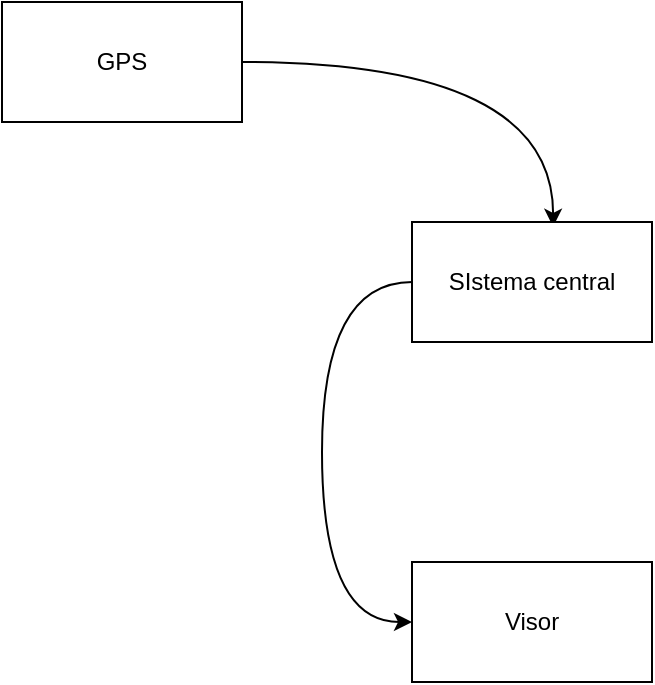 <mxfile version="21.6.9" type="github">
  <diagram name="Page-1" id="FET9YpiDJw--xy1hgMNF">
    <mxGraphModel dx="1050" dy="574" grid="1" gridSize="10" guides="1" tooltips="1" connect="1" arrows="1" fold="1" page="1" pageScale="1" pageWidth="850" pageHeight="1100" math="0" shadow="0">
      <root>
        <mxCell id="0" />
        <mxCell id="1" parent="0" />
        <mxCell id="WO2xcC6dLAIyjGySu0hG-1" style="edgeStyle=orthogonalEdgeStyle;orthogonalLoop=1;jettySize=auto;html=1;entryX=0.588;entryY=0.04;entryDx=0;entryDy=0;entryPerimeter=0;curved=1;" edge="1" parent="1" source="GbNlxs8gPA49xpMItRAl-1" target="GbNlxs8gPA49xpMItRAl-3">
          <mxGeometry relative="1" as="geometry" />
        </mxCell>
        <mxCell id="WO2xcC6dLAIyjGySu0hG-2" style="edgeStyle=orthogonalEdgeStyle;orthogonalLoop=1;jettySize=auto;html=1;entryX=0;entryY=0.5;entryDx=0;entryDy=0;exitX=0;exitY=0.5;exitDx=0;exitDy=0;curved=1;startArrow=classic;startFill=1;endArrow=none;endFill=0;" edge="1" parent="1" source="GbNlxs8gPA49xpMItRAl-2" target="GbNlxs8gPA49xpMItRAl-3">
          <mxGeometry relative="1" as="geometry">
            <Array as="points">
              <mxPoint x="320" y="390" />
              <mxPoint x="320" y="220" />
            </Array>
          </mxGeometry>
        </mxCell>
        <mxCell id="GbNlxs8gPA49xpMItRAl-1" value="GPS" style="rounded=0;whiteSpace=wrap;html=1;" parent="1" vertex="1">
          <mxGeometry x="160" y="80" width="120" height="60" as="geometry" />
        </mxCell>
        <mxCell id="GbNlxs8gPA49xpMItRAl-2" value="Visor" style="rounded=0;whiteSpace=wrap;html=1;" parent="1" vertex="1">
          <mxGeometry x="365" y="360" width="120" height="60" as="geometry" />
        </mxCell>
        <mxCell id="GbNlxs8gPA49xpMItRAl-3" value="SIstema central" style="rounded=0;whiteSpace=wrap;html=1;" parent="1" vertex="1">
          <mxGeometry x="365" y="190" width="120" height="60" as="geometry" />
        </mxCell>
      </root>
    </mxGraphModel>
  </diagram>
</mxfile>
